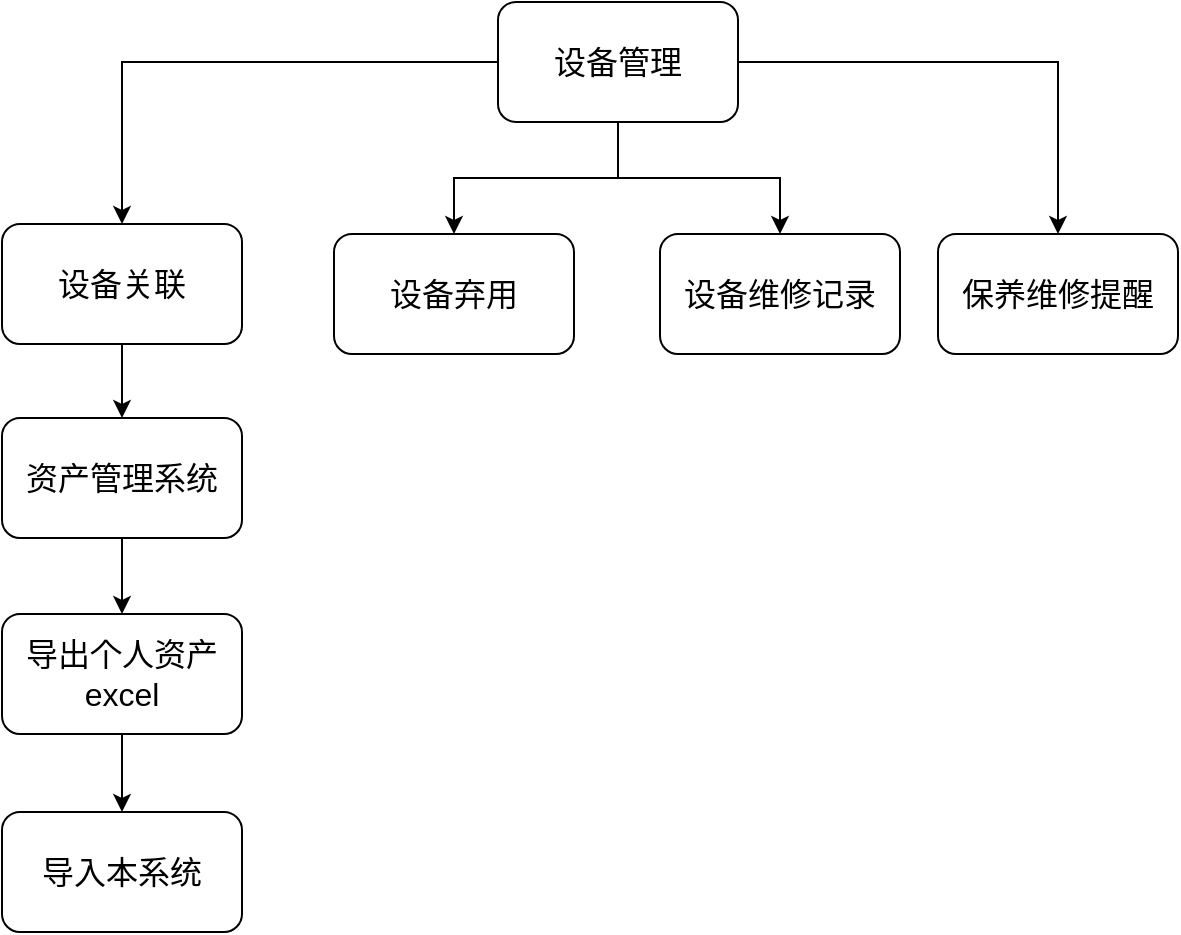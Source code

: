 <mxfile version="20.8.23" type="github">
  <diagram name="第 1 页" id="MVFlvkXrF9ImbxA_7--R">
    <mxGraphModel dx="1434" dy="796" grid="0" gridSize="10" guides="1" tooltips="1" connect="1" arrows="1" fold="1" page="0" pageScale="1" pageWidth="583" pageHeight="827" math="0" shadow="0">
      <root>
        <mxCell id="0" />
        <mxCell id="1" parent="0" />
        <mxCell id="vfM7BqZS5SPfah-GR2Ag-7" style="edgeStyle=orthogonalEdgeStyle;rounded=0;orthogonalLoop=1;jettySize=auto;html=1;fontSize=16;" edge="1" parent="1" source="vfM7BqZS5SPfah-GR2Ag-1" target="vfM7BqZS5SPfah-GR2Ag-4">
          <mxGeometry relative="1" as="geometry" />
        </mxCell>
        <mxCell id="vfM7BqZS5SPfah-GR2Ag-1" value="&lt;font style=&quot;font-size: 16px;&quot;&gt;资产管理系统&lt;/font&gt;" style="rounded=1;whiteSpace=wrap;html=1;" vertex="1" parent="1">
          <mxGeometry x="13" y="219" width="120" height="60" as="geometry" />
        </mxCell>
        <mxCell id="vfM7BqZS5SPfah-GR2Ag-8" style="edgeStyle=orthogonalEdgeStyle;rounded=0;orthogonalLoop=1;jettySize=auto;html=1;fontSize=16;" edge="1" parent="1" source="vfM7BqZS5SPfah-GR2Ag-4" target="vfM7BqZS5SPfah-GR2Ag-5">
          <mxGeometry relative="1" as="geometry" />
        </mxCell>
        <mxCell id="vfM7BqZS5SPfah-GR2Ag-4" value="导出个人资产excel" style="rounded=1;whiteSpace=wrap;html=1;fontSize=16;" vertex="1" parent="1">
          <mxGeometry x="13" y="317" width="120" height="60" as="geometry" />
        </mxCell>
        <mxCell id="vfM7BqZS5SPfah-GR2Ag-5" value="导入本系统" style="rounded=1;whiteSpace=wrap;html=1;fontSize=16;" vertex="1" parent="1">
          <mxGeometry x="13" y="416" width="120" height="60" as="geometry" />
        </mxCell>
        <mxCell id="vfM7BqZS5SPfah-GR2Ag-10" style="edgeStyle=orthogonalEdgeStyle;rounded=0;orthogonalLoop=1;jettySize=auto;html=1;fontSize=16;" edge="1" parent="1" source="vfM7BqZS5SPfah-GR2Ag-9" target="vfM7BqZS5SPfah-GR2Ag-12">
          <mxGeometry relative="1" as="geometry">
            <mxPoint x="201" y="130" as="targetPoint" />
          </mxGeometry>
        </mxCell>
        <mxCell id="vfM7BqZS5SPfah-GR2Ag-15" style="edgeStyle=orthogonalEdgeStyle;rounded=0;orthogonalLoop=1;jettySize=auto;html=1;fontSize=16;" edge="1" parent="1" source="vfM7BqZS5SPfah-GR2Ag-9" target="vfM7BqZS5SPfah-GR2Ag-14">
          <mxGeometry relative="1" as="geometry" />
        </mxCell>
        <mxCell id="vfM7BqZS5SPfah-GR2Ag-17" style="edgeStyle=orthogonalEdgeStyle;rounded=0;orthogonalLoop=1;jettySize=auto;html=1;fontSize=16;" edge="1" parent="1" source="vfM7BqZS5SPfah-GR2Ag-9" target="vfM7BqZS5SPfah-GR2Ag-16">
          <mxGeometry relative="1" as="geometry" />
        </mxCell>
        <mxCell id="vfM7BqZS5SPfah-GR2Ag-19" style="edgeStyle=orthogonalEdgeStyle;rounded=0;orthogonalLoop=1;jettySize=auto;html=1;fontSize=16;" edge="1" parent="1" source="vfM7BqZS5SPfah-GR2Ag-9" target="vfM7BqZS5SPfah-GR2Ag-18">
          <mxGeometry relative="1" as="geometry" />
        </mxCell>
        <mxCell id="vfM7BqZS5SPfah-GR2Ag-9" value="设备管理" style="rounded=1;whiteSpace=wrap;html=1;fontSize=16;" vertex="1" parent="1">
          <mxGeometry x="261" y="11" width="120" height="60" as="geometry" />
        </mxCell>
        <mxCell id="vfM7BqZS5SPfah-GR2Ag-13" style="edgeStyle=orthogonalEdgeStyle;rounded=0;orthogonalLoop=1;jettySize=auto;html=1;fontSize=16;" edge="1" parent="1" source="vfM7BqZS5SPfah-GR2Ag-12" target="vfM7BqZS5SPfah-GR2Ag-1">
          <mxGeometry relative="1" as="geometry" />
        </mxCell>
        <mxCell id="vfM7BqZS5SPfah-GR2Ag-12" value="设备关联" style="rounded=1;whiteSpace=wrap;html=1;fontSize=16;" vertex="1" parent="1">
          <mxGeometry x="13" y="122" width="120" height="60" as="geometry" />
        </mxCell>
        <mxCell id="vfM7BqZS5SPfah-GR2Ag-14" value="设备弃用" style="rounded=1;whiteSpace=wrap;html=1;fontSize=16;" vertex="1" parent="1">
          <mxGeometry x="179" y="127" width="120" height="60" as="geometry" />
        </mxCell>
        <mxCell id="vfM7BqZS5SPfah-GR2Ag-16" value="设备维修记录" style="rounded=1;whiteSpace=wrap;html=1;fontSize=16;" vertex="1" parent="1">
          <mxGeometry x="342" y="127" width="120" height="60" as="geometry" />
        </mxCell>
        <mxCell id="vfM7BqZS5SPfah-GR2Ag-18" value="保养维修提醒" style="rounded=1;whiteSpace=wrap;html=1;fontSize=16;" vertex="1" parent="1">
          <mxGeometry x="481" y="127" width="120" height="60" as="geometry" />
        </mxCell>
      </root>
    </mxGraphModel>
  </diagram>
</mxfile>
